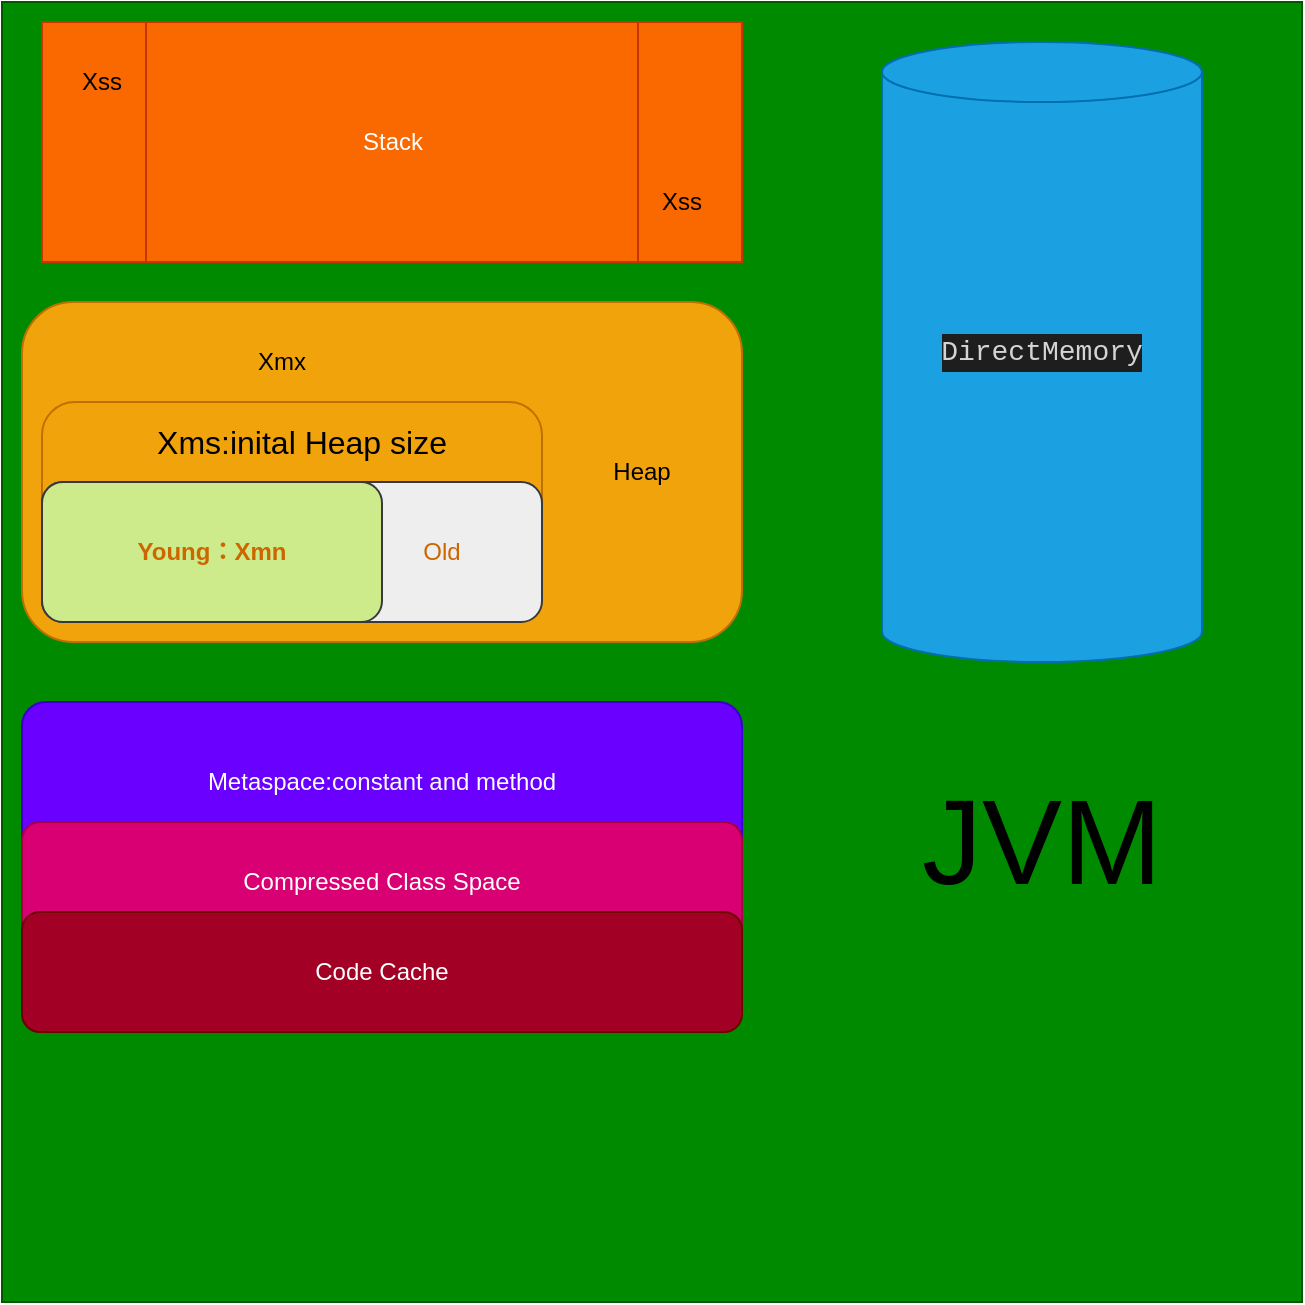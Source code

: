 <mxfile version="13.6.5">
    <diagram id="qzyLQ-9tOqQuPZkTnGc0" name="Page-1">
        <mxGraphModel dx="735" dy="550" grid="1" gridSize="10" guides="1" tooltips="1" connect="1" arrows="1" fold="1" page="1" pageScale="1" pageWidth="827" pageHeight="1169" math="0" shadow="0">
            <root>
                <mxCell id="0"/>
                <mxCell id="1" parent="0"/>
                <mxCell id="5" value="&lt;div style=&quot;color: rgb(212 , 212 , 212) ; background-color: rgb(30 , 30 , 30) ; font-family: &amp;#34;consolas&amp;#34; , &amp;#34;courier new&amp;#34; , monospace ; font-size: 14px ; line-height: 19px&quot;&gt;&lt;br&gt;&lt;/div&gt;" style="whiteSpace=wrap;html=1;aspect=fixed;fillColor=#008a00;strokeColor=#005700;fontColor=#ffffff;" parent="1" vertex="1">
                    <mxGeometry x="60" y="100" width="650" height="650" as="geometry"/>
                </mxCell>
                <mxCell id="9" value="" style="rounded=1;whiteSpace=wrap;html=1;fillColor=#f0a30a;strokeColor=#BD7000;fontColor=#ffffff;" parent="1" vertex="1">
                    <mxGeometry x="70" y="250" width="360" height="170" as="geometry"/>
                </mxCell>
                <mxCell id="11" value="" style="rounded=1;whiteSpace=wrap;html=1;fillColor=#f0a30a;strokeColor=#BD7000;fontColor=#ffffff;" parent="1" vertex="1">
                    <mxGeometry x="80" y="300" width="250" height="110" as="geometry"/>
                </mxCell>
                <mxCell id="2" value="&lt;div style=&quot;color: rgb(212 , 212 , 212) ; background-color: rgb(30 , 30 , 30) ; font-family: &amp;#34;consolas&amp;#34; , &amp;#34;courier new&amp;#34; , monospace ; font-size: 14px ; line-height: 19px&quot;&gt;DirectMemory&lt;/div&gt;" style="shape=cylinder2;whiteSpace=wrap;html=1;boundedLbl=1;backgroundOutline=1;size=15;fillColor=#1ba1e2;strokeColor=#006EAF;fontColor=#ffffff;" parent="1" vertex="1">
                    <mxGeometry x="500" y="120" width="160" height="310" as="geometry"/>
                </mxCell>
                <mxCell id="3" value="" style="rounded=1;whiteSpace=wrap;html=1;fillColor=#eeeeee;strokeColor=#36393d;fontColor=#CC6600;" parent="1" vertex="1">
                    <mxGeometry x="80" y="340" width="250" height="70" as="geometry"/>
                </mxCell>
                <mxCell id="4" value="Young：Xmn" style="rounded=1;whiteSpace=wrap;html=1;fontStyle=1;fillColor=#cdeb8b;strokeColor=#36393d;fontColor=#CC6600;" parent="1" vertex="1">
                    <mxGeometry x="80" y="340" width="170" height="70" as="geometry"/>
                </mxCell>
                <mxCell id="6" value="Stack" style="shape=process;whiteSpace=wrap;html=1;backgroundOutline=1;fillColor=#fa6800;strokeColor=#C73500;fontColor=#ffffff;size=0.148;" parent="1" vertex="1">
                    <mxGeometry x="80" y="110" width="350" height="120" as="geometry"/>
                </mxCell>
                <mxCell id="8" value="Old" style="text;html=1;strokeColor=none;fillColor=none;align=center;verticalAlign=middle;whiteSpace=wrap;rounded=0;fontColor=#CC6600;" parent="1" vertex="1">
                    <mxGeometry x="260" y="365" width="40" height="20" as="geometry"/>
                </mxCell>
                <mxCell id="10" value="&lt;font style=&quot;font-size: 60px&quot;&gt;JVM&lt;/font&gt;" style="text;html=1;strokeColor=none;fillColor=none;align=center;verticalAlign=middle;whiteSpace=wrap;rounded=0;" parent="1" vertex="1">
                    <mxGeometry x="520" y="470" width="120" height="100" as="geometry"/>
                </mxCell>
                <mxCell id="12" value="&lt;font style=&quot;font-size: 16px&quot;&gt;Xms:inital Heap size&lt;/font&gt;" style="text;html=1;strokeColor=none;fillColor=none;align=center;verticalAlign=middle;whiteSpace=wrap;rounded=0;" parent="1" vertex="1">
                    <mxGeometry x="130" y="310" width="160" height="20" as="geometry"/>
                </mxCell>
                <mxCell id="13" value="Xmx" style="text;html=1;strokeColor=none;fillColor=none;align=center;verticalAlign=middle;whiteSpace=wrap;rounded=0;" parent="1" vertex="1">
                    <mxGeometry x="180" y="270" width="40" height="20" as="geometry"/>
                </mxCell>
                <mxCell id="14" value="Heap" style="text;html=1;strokeColor=none;fillColor=none;align=center;verticalAlign=middle;whiteSpace=wrap;rounded=0;" vertex="1" parent="1">
                    <mxGeometry x="350" y="280" width="60" height="110" as="geometry"/>
                </mxCell>
                <mxCell id="15" value="Metaspace:constant and method" style="rounded=1;whiteSpace=wrap;html=1;fillColor=#6a00ff;strokeColor=#3700CC;fontColor=#ffffff;" vertex="1" parent="1">
                    <mxGeometry x="70" y="450" width="360" height="80" as="geometry"/>
                </mxCell>
                <mxCell id="17" value="Xss" style="text;html=1;strokeColor=none;fillColor=none;align=center;verticalAlign=middle;whiteSpace=wrap;rounded=0;" vertex="1" parent="1">
                    <mxGeometry x="380" y="190" width="40" height="20" as="geometry"/>
                </mxCell>
                <mxCell id="18" value="Xss" style="text;html=1;strokeColor=none;fillColor=none;align=center;verticalAlign=middle;whiteSpace=wrap;rounded=0;" vertex="1" parent="1">
                    <mxGeometry x="100" y="130" width="20" height="20" as="geometry"/>
                </mxCell>
                <mxCell id="19" value="Compressed Class Space" style="rounded=1;whiteSpace=wrap;html=1;fillColor=#d80073;strokeColor=#A50040;fontColor=#ffffff;" vertex="1" parent="1">
                    <mxGeometry x="70" y="510" width="360" height="60" as="geometry"/>
                </mxCell>
                <mxCell id="20" value="Code Cache" style="rounded=1;whiteSpace=wrap;html=1;fillColor=#a20025;strokeColor=#6F0000;fontColor=#ffffff;" vertex="1" parent="1">
                    <mxGeometry x="70" y="555" width="360" height="60" as="geometry"/>
                </mxCell>
            </root>
        </mxGraphModel>
    </diagram>
</mxfile>